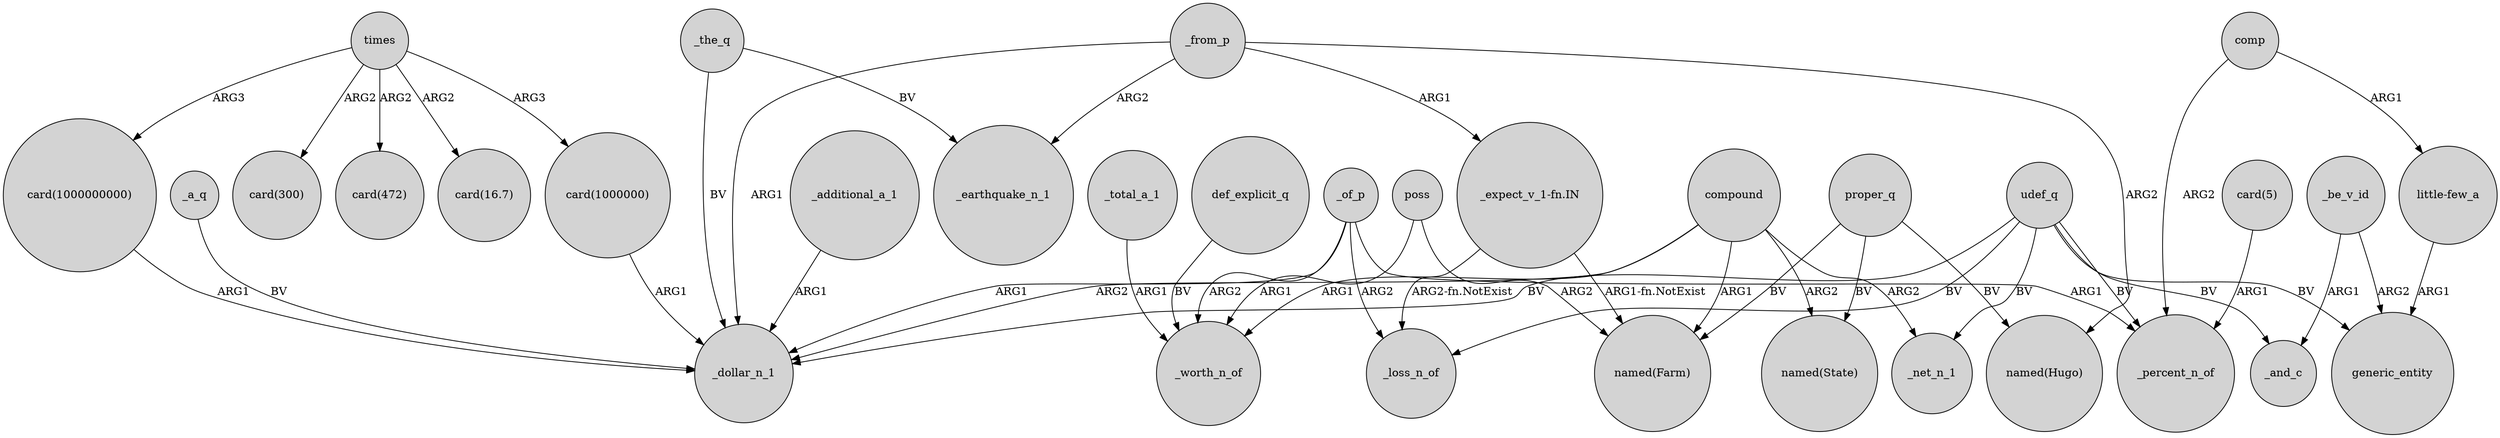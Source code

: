 digraph {
	node [shape=circle style=filled]
	_the_q -> _earthquake_n_1 [label=BV]
	_additional_a_1 -> _dollar_n_1 [label=ARG1]
	"card(1000000)" -> _dollar_n_1 [label=ARG1]
	compound -> "named(Farm)" [label=ARG1]
	udef_q -> generic_entity [label=BV]
	poss -> _worth_n_of [label=ARG1]
	_from_p -> _dollar_n_1 [label=ARG1]
	comp -> _percent_n_of [label=ARG2]
	_of_p -> _dollar_n_1 [label=ARG1]
	def_explicit_q -> _worth_n_of [label=BV]
	"_expect_v_1-fn.IN" -> "named(Farm)" [label="ARG1-fn.NotExist"]
	_the_q -> _dollar_n_1 [label=BV]
	times -> "card(16.7)" [label=ARG2]
	_be_v_id -> _and_c [label=ARG1]
	times -> "card(300)" [label=ARG2]
	_total_a_1 -> _worth_n_of [label=ARG1]
	_a_q -> _dollar_n_1 [label=BV]
	_be_v_id -> generic_entity [label=ARG2]
	_from_p -> "named(Hugo)" [label=ARG2]
	compound -> _worth_n_of [label=ARG1]
	times -> "card(1000000000)" [label=ARG3]
	_of_p -> _percent_n_of [label=ARG1]
	poss -> "named(Farm)" [label=ARG2]
	compound -> "named(State)" [label=ARG2]
	times -> "card(472)" [label=ARG2]
	_of_p -> _worth_n_of [label=ARG2]
	_of_p -> _loss_n_of [label=ARG2]
	compound -> _net_n_1 [label=ARG2]
	times -> "card(1000000)" [label=ARG3]
	_from_p -> _earthquake_n_1 [label=ARG2]
	"_expect_v_1-fn.IN" -> _loss_n_of [label="ARG2-fn.NotExist"]
	comp -> "little-few_a" [label=ARG1]
	"card(5)" -> _percent_n_of [label=ARG1]
	proper_q -> "named(Hugo)" [label=BV]
	proper_q -> "named(Farm)" [label=BV]
	_from_p -> "_expect_v_1-fn.IN" [label=ARG1]
	udef_q -> _net_n_1 [label=BV]
	proper_q -> "named(State)" [label=BV]
	udef_q -> _percent_n_of [label=BV]
	"card(1000000000)" -> _dollar_n_1 [label=ARG1]
	compound -> _dollar_n_1 [label=ARG2]
	udef_q -> _and_c [label=BV]
	udef_q -> _loss_n_of [label=BV]
	udef_q -> _dollar_n_1 [label=BV]
	"little-few_a" -> generic_entity [label=ARG1]
}
